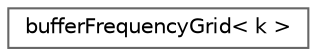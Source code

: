 digraph "Graphical Class Hierarchy"
{
 // INTERACTIVE_SVG=YES
 // LATEX_PDF_SIZE
  bgcolor="transparent";
  edge [fontname=Helvetica,fontsize=10,labelfontname=Helvetica,labelfontsize=10];
  node [fontname=Helvetica,fontsize=10,shape=box,height=0.2,width=0.4];
  rankdir="LR";
  Node0 [id="Node000000",label="bufferFrequencyGrid\< k \>",height=0.2,width=0.4,color="grey40", fillcolor="white", style="filled",URL="$df/dd5/classbufferFrequencyGrid.html",tooltip=" "];
}
